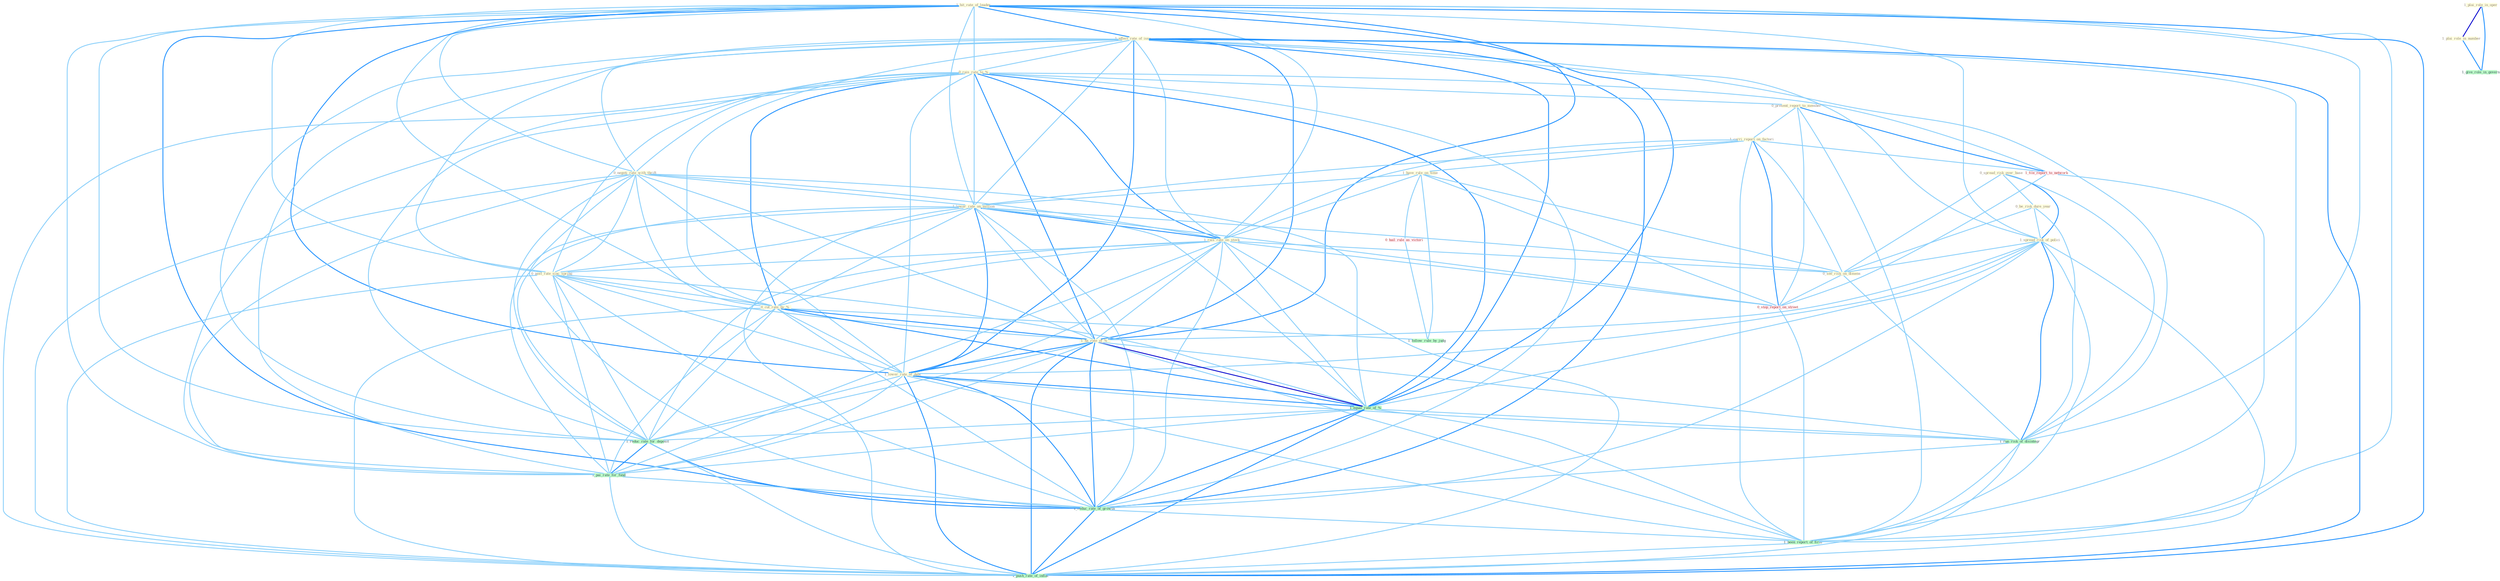 Graph G{ 
    node
    [shape=polygon,style=filled,width=.5,height=.06,color="#BDFCC9",fixedsize=true,fontsize=4,
    fontcolor="#2f4f4f"];
    {node
    [color="#ffffe0", fontcolor="#8b7d6b"] "1_hit_rate_of_leader " "1_affect_rate_of_issu " "0_spread_risk_over_base " "1_plai_role_in_oper " "1_plai_role_in_number " "0_rais_rate_to_% " "0_present_report_to_member " "1_carri_report_on_factori " "0_be_risk_dure_year " "1_have_rule_on_time " "1_spread_risk_of_polici " "0_negoti_rate_with_thrift " "1_lower_rate_on_million " "1_rais_rate_on_stock " "0_post_rate_sinc_spring " "0_cut_rate_by_% " "1_ha_rate_of_% " "1_lower_rate_of_debt " "0_see_risk_on_dimens "}
{node [color="#fff0f5", fontcolor="#b22222"] "1_file_report_to_network " "0_stop_report_on_street " "0_hail_rule_as_victori "}
edge [color="#B0E2FF"];

	"1_hit_rate_of_leader " -- "1_affect_rate_of_issu " [w="2", color="#1e90ff" , len=0.8];
	"1_hit_rate_of_leader " -- "0_rais_rate_to_% " [w="1", color="#87cefa" ];
	"1_hit_rate_of_leader " -- "1_spread_risk_of_polici " [w="1", color="#87cefa" ];
	"1_hit_rate_of_leader " -- "0_negoti_rate_with_thrift " [w="1", color="#87cefa" ];
	"1_hit_rate_of_leader " -- "1_lower_rate_on_million " [w="1", color="#87cefa" ];
	"1_hit_rate_of_leader " -- "1_rais_rate_on_stock " [w="1", color="#87cefa" ];
	"1_hit_rate_of_leader " -- "0_post_rate_sinc_spring " [w="1", color="#87cefa" ];
	"1_hit_rate_of_leader " -- "0_cut_rate_by_% " [w="1", color="#87cefa" ];
	"1_hit_rate_of_leader " -- "1_ha_rate_of_% " [w="2", color="#1e90ff" , len=0.8];
	"1_hit_rate_of_leader " -- "1_lower_rate_of_debt " [w="2", color="#1e90ff" , len=0.8];
	"1_hit_rate_of_leader " -- "1_equal_rate_of_% " [w="2", color="#1e90ff" , len=0.8];
	"1_hit_rate_of_leader " -- "1_reduc_rate_for_deposit " [w="1", color="#87cefa" ];
	"1_hit_rate_of_leader " -- "1_pai_rate_for_fund " [w="1", color="#87cefa" ];
	"1_hit_rate_of_leader " -- "1_run_risk_of_disintegr " [w="1", color="#87cefa" ];
	"1_hit_rate_of_leader " -- "1_reduc_rate_of_growth " [w="2", color="#1e90ff" , len=0.8];
	"1_hit_rate_of_leader " -- "1_been_report_of_firm " [w="1", color="#87cefa" ];
	"1_hit_rate_of_leader " -- "1_push_rate_of_inflat " [w="2", color="#1e90ff" , len=0.8];
	"1_affect_rate_of_issu " -- "0_rais_rate_to_% " [w="1", color="#87cefa" ];
	"1_affect_rate_of_issu " -- "1_spread_risk_of_polici " [w="1", color="#87cefa" ];
	"1_affect_rate_of_issu " -- "0_negoti_rate_with_thrift " [w="1", color="#87cefa" ];
	"1_affect_rate_of_issu " -- "1_lower_rate_on_million " [w="1", color="#87cefa" ];
	"1_affect_rate_of_issu " -- "1_rais_rate_on_stock " [w="1", color="#87cefa" ];
	"1_affect_rate_of_issu " -- "0_post_rate_sinc_spring " [w="1", color="#87cefa" ];
	"1_affect_rate_of_issu " -- "0_cut_rate_by_% " [w="1", color="#87cefa" ];
	"1_affect_rate_of_issu " -- "1_ha_rate_of_% " [w="2", color="#1e90ff" , len=0.8];
	"1_affect_rate_of_issu " -- "1_lower_rate_of_debt " [w="2", color="#1e90ff" , len=0.8];
	"1_affect_rate_of_issu " -- "1_equal_rate_of_% " [w="2", color="#1e90ff" , len=0.8];
	"1_affect_rate_of_issu " -- "1_reduc_rate_for_deposit " [w="1", color="#87cefa" ];
	"1_affect_rate_of_issu " -- "1_pai_rate_for_fund " [w="1", color="#87cefa" ];
	"1_affect_rate_of_issu " -- "1_run_risk_of_disintegr " [w="1", color="#87cefa" ];
	"1_affect_rate_of_issu " -- "1_reduc_rate_of_growth " [w="2", color="#1e90ff" , len=0.8];
	"1_affect_rate_of_issu " -- "1_been_report_of_firm " [w="1", color="#87cefa" ];
	"1_affect_rate_of_issu " -- "1_push_rate_of_inflat " [w="2", color="#1e90ff" , len=0.8];
	"0_spread_risk_over_base " -- "0_be_risk_dure_year " [w="1", color="#87cefa" ];
	"0_spread_risk_over_base " -- "1_spread_risk_of_polici " [w="2", color="#1e90ff" , len=0.8];
	"0_spread_risk_over_base " -- "0_see_risk_on_dimens " [w="1", color="#87cefa" ];
	"0_spread_risk_over_base " -- "1_run_risk_of_disintegr " [w="1", color="#87cefa" ];
	"1_plai_role_in_oper " -- "1_plai_role_in_number " [w="3", color="#0000cd" , len=0.6];
	"1_plai_role_in_oper " -- "1_give_role_in_govern " [w="2", color="#1e90ff" , len=0.8];
	"1_plai_role_in_number " -- "1_give_role_in_govern " [w="2", color="#1e90ff" , len=0.8];
	"0_rais_rate_to_% " -- "0_present_report_to_member " [w="1", color="#87cefa" ];
	"0_rais_rate_to_% " -- "0_negoti_rate_with_thrift " [w="1", color="#87cefa" ];
	"0_rais_rate_to_% " -- "1_lower_rate_on_million " [w="1", color="#87cefa" ];
	"0_rais_rate_to_% " -- "1_rais_rate_on_stock " [w="2", color="#1e90ff" , len=0.8];
	"0_rais_rate_to_% " -- "0_post_rate_sinc_spring " [w="1", color="#87cefa" ];
	"0_rais_rate_to_% " -- "0_cut_rate_by_% " [w="2", color="#1e90ff" , len=0.8];
	"0_rais_rate_to_% " -- "1_ha_rate_of_% " [w="2", color="#1e90ff" , len=0.8];
	"0_rais_rate_to_% " -- "1_lower_rate_of_debt " [w="1", color="#87cefa" ];
	"0_rais_rate_to_% " -- "1_file_report_to_network " [w="1", color="#87cefa" ];
	"0_rais_rate_to_% " -- "1_equal_rate_of_% " [w="2", color="#1e90ff" , len=0.8];
	"0_rais_rate_to_% " -- "1_reduc_rate_for_deposit " [w="1", color="#87cefa" ];
	"0_rais_rate_to_% " -- "1_pai_rate_for_fund " [w="1", color="#87cefa" ];
	"0_rais_rate_to_% " -- "1_reduc_rate_of_growth " [w="1", color="#87cefa" ];
	"0_rais_rate_to_% " -- "1_push_rate_of_inflat " [w="1", color="#87cefa" ];
	"0_present_report_to_member " -- "1_carri_report_on_factori " [w="1", color="#87cefa" ];
	"0_present_report_to_member " -- "1_file_report_to_network " [w="2", color="#1e90ff" , len=0.8];
	"0_present_report_to_member " -- "0_stop_report_on_street " [w="1", color="#87cefa" ];
	"0_present_report_to_member " -- "1_been_report_of_firm " [w="1", color="#87cefa" ];
	"1_carri_report_on_factori " -- "1_have_rule_on_time " [w="1", color="#87cefa" ];
	"1_carri_report_on_factori " -- "1_lower_rate_on_million " [w="1", color="#87cefa" ];
	"1_carri_report_on_factori " -- "1_rais_rate_on_stock " [w="1", color="#87cefa" ];
	"1_carri_report_on_factori " -- "0_see_risk_on_dimens " [w="1", color="#87cefa" ];
	"1_carri_report_on_factori " -- "1_file_report_to_network " [w="1", color="#87cefa" ];
	"1_carri_report_on_factori " -- "0_stop_report_on_street " [w="2", color="#1e90ff" , len=0.8];
	"1_carri_report_on_factori " -- "1_been_report_of_firm " [w="1", color="#87cefa" ];
	"0_be_risk_dure_year " -- "1_spread_risk_of_polici " [w="1", color="#87cefa" ];
	"0_be_risk_dure_year " -- "0_see_risk_on_dimens " [w="1", color="#87cefa" ];
	"0_be_risk_dure_year " -- "1_run_risk_of_disintegr " [w="1", color="#87cefa" ];
	"1_have_rule_on_time " -- "1_lower_rate_on_million " [w="1", color="#87cefa" ];
	"1_have_rule_on_time " -- "1_rais_rate_on_stock " [w="1", color="#87cefa" ];
	"1_have_rule_on_time " -- "0_see_risk_on_dimens " [w="1", color="#87cefa" ];
	"1_have_rule_on_time " -- "0_stop_report_on_street " [w="1", color="#87cefa" ];
	"1_have_rule_on_time " -- "0_hail_rule_as_victori " [w="1", color="#87cefa" ];
	"1_have_rule_on_time " -- "1_follow_rule_by_judg " [w="1", color="#87cefa" ];
	"1_spread_risk_of_polici " -- "1_ha_rate_of_% " [w="1", color="#87cefa" ];
	"1_spread_risk_of_polici " -- "1_lower_rate_of_debt " [w="1", color="#87cefa" ];
	"1_spread_risk_of_polici " -- "0_see_risk_on_dimens " [w="1", color="#87cefa" ];
	"1_spread_risk_of_polici " -- "1_equal_rate_of_% " [w="1", color="#87cefa" ];
	"1_spread_risk_of_polici " -- "1_run_risk_of_disintegr " [w="2", color="#1e90ff" , len=0.8];
	"1_spread_risk_of_polici " -- "1_reduc_rate_of_growth " [w="1", color="#87cefa" ];
	"1_spread_risk_of_polici " -- "1_been_report_of_firm " [w="1", color="#87cefa" ];
	"1_spread_risk_of_polici " -- "1_push_rate_of_inflat " [w="1", color="#87cefa" ];
	"0_negoti_rate_with_thrift " -- "1_lower_rate_on_million " [w="1", color="#87cefa" ];
	"0_negoti_rate_with_thrift " -- "1_rais_rate_on_stock " [w="1", color="#87cefa" ];
	"0_negoti_rate_with_thrift " -- "0_post_rate_sinc_spring " [w="1", color="#87cefa" ];
	"0_negoti_rate_with_thrift " -- "0_cut_rate_by_% " [w="1", color="#87cefa" ];
	"0_negoti_rate_with_thrift " -- "1_ha_rate_of_% " [w="1", color="#87cefa" ];
	"0_negoti_rate_with_thrift " -- "1_lower_rate_of_debt " [w="1", color="#87cefa" ];
	"0_negoti_rate_with_thrift " -- "1_equal_rate_of_% " [w="1", color="#87cefa" ];
	"0_negoti_rate_with_thrift " -- "1_reduc_rate_for_deposit " [w="1", color="#87cefa" ];
	"0_negoti_rate_with_thrift " -- "1_pai_rate_for_fund " [w="1", color="#87cefa" ];
	"0_negoti_rate_with_thrift " -- "1_reduc_rate_of_growth " [w="1", color="#87cefa" ];
	"0_negoti_rate_with_thrift " -- "1_push_rate_of_inflat " [w="1", color="#87cefa" ];
	"1_lower_rate_on_million " -- "1_rais_rate_on_stock " [w="2", color="#1e90ff" , len=0.8];
	"1_lower_rate_on_million " -- "0_post_rate_sinc_spring " [w="1", color="#87cefa" ];
	"1_lower_rate_on_million " -- "0_cut_rate_by_% " [w="1", color="#87cefa" ];
	"1_lower_rate_on_million " -- "1_ha_rate_of_% " [w="1", color="#87cefa" ];
	"1_lower_rate_on_million " -- "1_lower_rate_of_debt " [w="2", color="#1e90ff" , len=0.8];
	"1_lower_rate_on_million " -- "0_see_risk_on_dimens " [w="1", color="#87cefa" ];
	"1_lower_rate_on_million " -- "1_equal_rate_of_% " [w="1", color="#87cefa" ];
	"1_lower_rate_on_million " -- "0_stop_report_on_street " [w="1", color="#87cefa" ];
	"1_lower_rate_on_million " -- "1_reduc_rate_for_deposit " [w="1", color="#87cefa" ];
	"1_lower_rate_on_million " -- "1_pai_rate_for_fund " [w="1", color="#87cefa" ];
	"1_lower_rate_on_million " -- "1_reduc_rate_of_growth " [w="1", color="#87cefa" ];
	"1_lower_rate_on_million " -- "1_push_rate_of_inflat " [w="1", color="#87cefa" ];
	"1_rais_rate_on_stock " -- "0_post_rate_sinc_spring " [w="1", color="#87cefa" ];
	"1_rais_rate_on_stock " -- "0_cut_rate_by_% " [w="1", color="#87cefa" ];
	"1_rais_rate_on_stock " -- "1_ha_rate_of_% " [w="1", color="#87cefa" ];
	"1_rais_rate_on_stock " -- "1_lower_rate_of_debt " [w="1", color="#87cefa" ];
	"1_rais_rate_on_stock " -- "0_see_risk_on_dimens " [w="1", color="#87cefa" ];
	"1_rais_rate_on_stock " -- "1_equal_rate_of_% " [w="1", color="#87cefa" ];
	"1_rais_rate_on_stock " -- "0_stop_report_on_street " [w="1", color="#87cefa" ];
	"1_rais_rate_on_stock " -- "1_reduc_rate_for_deposit " [w="1", color="#87cefa" ];
	"1_rais_rate_on_stock " -- "1_pai_rate_for_fund " [w="1", color="#87cefa" ];
	"1_rais_rate_on_stock " -- "1_reduc_rate_of_growth " [w="1", color="#87cefa" ];
	"1_rais_rate_on_stock " -- "1_push_rate_of_inflat " [w="1", color="#87cefa" ];
	"0_post_rate_sinc_spring " -- "0_cut_rate_by_% " [w="1", color="#87cefa" ];
	"0_post_rate_sinc_spring " -- "1_ha_rate_of_% " [w="1", color="#87cefa" ];
	"0_post_rate_sinc_spring " -- "1_lower_rate_of_debt " [w="1", color="#87cefa" ];
	"0_post_rate_sinc_spring " -- "1_equal_rate_of_% " [w="1", color="#87cefa" ];
	"0_post_rate_sinc_spring " -- "1_reduc_rate_for_deposit " [w="1", color="#87cefa" ];
	"0_post_rate_sinc_spring " -- "1_pai_rate_for_fund " [w="1", color="#87cefa" ];
	"0_post_rate_sinc_spring " -- "1_reduc_rate_of_growth " [w="1", color="#87cefa" ];
	"0_post_rate_sinc_spring " -- "1_push_rate_of_inflat " [w="1", color="#87cefa" ];
	"0_cut_rate_by_% " -- "1_ha_rate_of_% " [w="2", color="#1e90ff" , len=0.8];
	"0_cut_rate_by_% " -- "1_lower_rate_of_debt " [w="1", color="#87cefa" ];
	"0_cut_rate_by_% " -- "1_equal_rate_of_% " [w="2", color="#1e90ff" , len=0.8];
	"0_cut_rate_by_% " -- "1_reduc_rate_for_deposit " [w="1", color="#87cefa" ];
	"0_cut_rate_by_% " -- "1_pai_rate_for_fund " [w="1", color="#87cefa" ];
	"0_cut_rate_by_% " -- "1_follow_rule_by_judg " [w="1", color="#87cefa" ];
	"0_cut_rate_by_% " -- "1_reduc_rate_of_growth " [w="1", color="#87cefa" ];
	"0_cut_rate_by_% " -- "1_push_rate_of_inflat " [w="1", color="#87cefa" ];
	"1_ha_rate_of_% " -- "1_lower_rate_of_debt " [w="2", color="#1e90ff" , len=0.8];
	"1_ha_rate_of_% " -- "1_equal_rate_of_% " [w="3", color="#0000cd" , len=0.6];
	"1_ha_rate_of_% " -- "1_reduc_rate_for_deposit " [w="1", color="#87cefa" ];
	"1_ha_rate_of_% " -- "1_pai_rate_for_fund " [w="1", color="#87cefa" ];
	"1_ha_rate_of_% " -- "1_run_risk_of_disintegr " [w="1", color="#87cefa" ];
	"1_ha_rate_of_% " -- "1_reduc_rate_of_growth " [w="2", color="#1e90ff" , len=0.8];
	"1_ha_rate_of_% " -- "1_been_report_of_firm " [w="1", color="#87cefa" ];
	"1_ha_rate_of_% " -- "1_push_rate_of_inflat " [w="2", color="#1e90ff" , len=0.8];
	"1_lower_rate_of_debt " -- "1_equal_rate_of_% " [w="2", color="#1e90ff" , len=0.8];
	"1_lower_rate_of_debt " -- "1_reduc_rate_for_deposit " [w="1", color="#87cefa" ];
	"1_lower_rate_of_debt " -- "1_pai_rate_for_fund " [w="1", color="#87cefa" ];
	"1_lower_rate_of_debt " -- "1_run_risk_of_disintegr " [w="1", color="#87cefa" ];
	"1_lower_rate_of_debt " -- "1_reduc_rate_of_growth " [w="2", color="#1e90ff" , len=0.8];
	"1_lower_rate_of_debt " -- "1_been_report_of_firm " [w="1", color="#87cefa" ];
	"1_lower_rate_of_debt " -- "1_push_rate_of_inflat " [w="2", color="#1e90ff" , len=0.8];
	"0_see_risk_on_dimens " -- "0_stop_report_on_street " [w="1", color="#87cefa" ];
	"0_see_risk_on_dimens " -- "1_run_risk_of_disintegr " [w="1", color="#87cefa" ];
	"1_file_report_to_network " -- "0_stop_report_on_street " [w="1", color="#87cefa" ];
	"1_file_report_to_network " -- "1_been_report_of_firm " [w="1", color="#87cefa" ];
	"1_equal_rate_of_% " -- "1_reduc_rate_for_deposit " [w="1", color="#87cefa" ];
	"1_equal_rate_of_% " -- "1_pai_rate_for_fund " [w="1", color="#87cefa" ];
	"1_equal_rate_of_% " -- "1_run_risk_of_disintegr " [w="1", color="#87cefa" ];
	"1_equal_rate_of_% " -- "1_reduc_rate_of_growth " [w="2", color="#1e90ff" , len=0.8];
	"1_equal_rate_of_% " -- "1_been_report_of_firm " [w="1", color="#87cefa" ];
	"1_equal_rate_of_% " -- "1_push_rate_of_inflat " [w="2", color="#1e90ff" , len=0.8];
	"0_stop_report_on_street " -- "1_been_report_of_firm " [w="1", color="#87cefa" ];
	"1_reduc_rate_for_deposit " -- "1_pai_rate_for_fund " [w="2", color="#1e90ff" , len=0.8];
	"1_reduc_rate_for_deposit " -- "1_reduc_rate_of_growth " [w="2", color="#1e90ff" , len=0.8];
	"1_reduc_rate_for_deposit " -- "1_push_rate_of_inflat " [w="1", color="#87cefa" ];
	"1_pai_rate_for_fund " -- "1_reduc_rate_of_growth " [w="1", color="#87cefa" ];
	"1_pai_rate_for_fund " -- "1_push_rate_of_inflat " [w="1", color="#87cefa" ];
	"0_hail_rule_as_victori " -- "1_follow_rule_by_judg " [w="1", color="#87cefa" ];
	"1_run_risk_of_disintegr " -- "1_reduc_rate_of_growth " [w="1", color="#87cefa" ];
	"1_run_risk_of_disintegr " -- "1_been_report_of_firm " [w="1", color="#87cefa" ];
	"1_run_risk_of_disintegr " -- "1_push_rate_of_inflat " [w="1", color="#87cefa" ];
	"1_reduc_rate_of_growth " -- "1_been_report_of_firm " [w="1", color="#87cefa" ];
	"1_reduc_rate_of_growth " -- "1_push_rate_of_inflat " [w="2", color="#1e90ff" , len=0.8];
	"1_been_report_of_firm " -- "1_push_rate_of_inflat " [w="1", color="#87cefa" ];
}